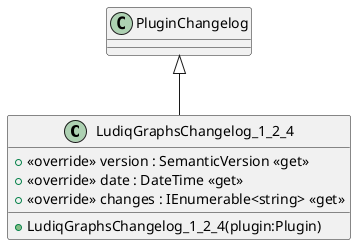 @startuml
class LudiqGraphsChangelog_1_2_4 {
    + LudiqGraphsChangelog_1_2_4(plugin:Plugin)
    + <<override>> version : SemanticVersion <<get>>
    + <<override>> date : DateTime <<get>>
    + <<override>> changes : IEnumerable<string> <<get>>
}
PluginChangelog <|-- LudiqGraphsChangelog_1_2_4
@enduml
